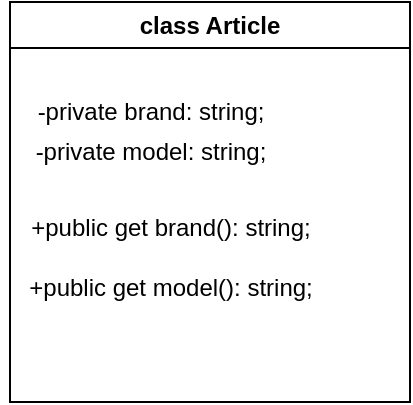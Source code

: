 <mxfile>
    <diagram id="dGMjQL0FaDUh26TXHCH4" name="Page-1">
        <mxGraphModel dx="668" dy="563" grid="1" gridSize="10" guides="1" tooltips="1" connect="1" arrows="1" fold="1" page="1" pageScale="1" pageWidth="850" pageHeight="1100" math="0" shadow="0">
            <root>
                <mxCell id="0"/>
                <mxCell id="1" parent="0"/>
                <mxCell id="2" value="Vertical Container" style="swimlane;whiteSpace=wrap;html=1;" vertex="1" parent="1">
                    <mxGeometry x="350" y="130" width="200" height="200" as="geometry"/>
                </mxCell>
                <mxCell id="3" value="class Article" style="swimlane;whiteSpace=wrap;html=1;" vertex="1" parent="1">
                    <mxGeometry x="350" y="130" width="200" height="200" as="geometry"/>
                </mxCell>
                <mxCell id="4" value="-private brand: string;" style="text;html=1;align=center;verticalAlign=middle;resizable=0;points=[];autosize=1;strokeColor=none;fillColor=none;" vertex="1" parent="3">
                    <mxGeometry y="40" width="140" height="30" as="geometry"/>
                </mxCell>
                <mxCell id="5" value="-private model: string;" style="text;html=1;align=center;verticalAlign=middle;resizable=0;points=[];autosize=1;strokeColor=none;fillColor=none;" vertex="1" parent="3">
                    <mxGeometry y="60" width="140" height="30" as="geometry"/>
                </mxCell>
                <mxCell id="6" value="+public get brand(): string;" style="text;html=1;align=center;verticalAlign=middle;resizable=0;points=[];autosize=1;strokeColor=none;fillColor=none;" vertex="1" parent="3">
                    <mxGeometry y="98" width="160" height="30" as="geometry"/>
                </mxCell>
                <mxCell id="7" value="+public get model(): string;" style="text;html=1;align=center;verticalAlign=middle;resizable=0;points=[];autosize=1;strokeColor=none;fillColor=none;" vertex="1" parent="3">
                    <mxGeometry x="-5" y="128" width="170" height="30" as="geometry"/>
                </mxCell>
            </root>
        </mxGraphModel>
    </diagram>
</mxfile>